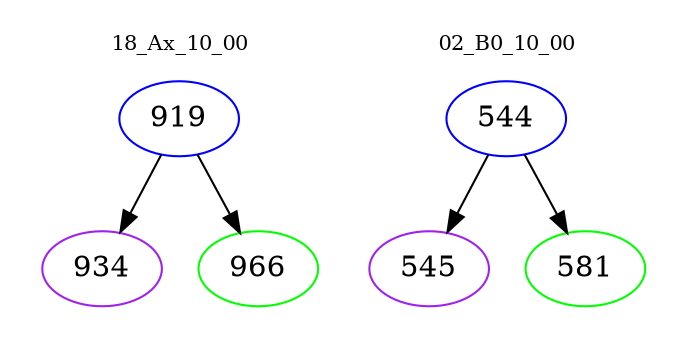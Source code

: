 digraph{
subgraph cluster_0 {
color = white
label = "18_Ax_10_00";
fontsize=10;
T0_919 [label="919", color="blue"]
T0_919 -> T0_934 [color="black"]
T0_934 [label="934", color="purple"]
T0_919 -> T0_966 [color="black"]
T0_966 [label="966", color="green"]
}
subgraph cluster_1 {
color = white
label = "02_B0_10_00";
fontsize=10;
T1_544 [label="544", color="blue"]
T1_544 -> T1_545 [color="black"]
T1_545 [label="545", color="purple"]
T1_544 -> T1_581 [color="black"]
T1_581 [label="581", color="green"]
}
}

